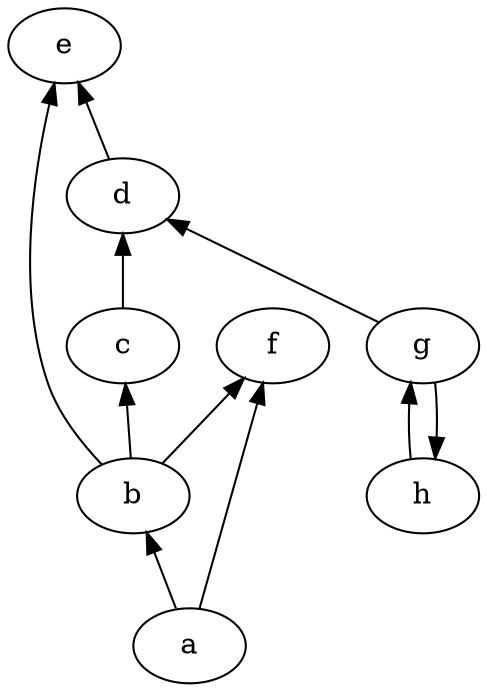 digraph G {
    "b" -> "a" [dir=back];
    "f" -> "a" [dir=back];
    "f" -> "b" [dir=back];
    "c" -> "b" [dir=back];
    "e" -> "b" [dir=back];
    "d" -> "c" [dir=back];
    "e" -> "d" [dir=back];
    "d" -> "g" [dir=back];
    "g" -> "h" [dir=back];
    "h" -> "g" [dir=back];
}
